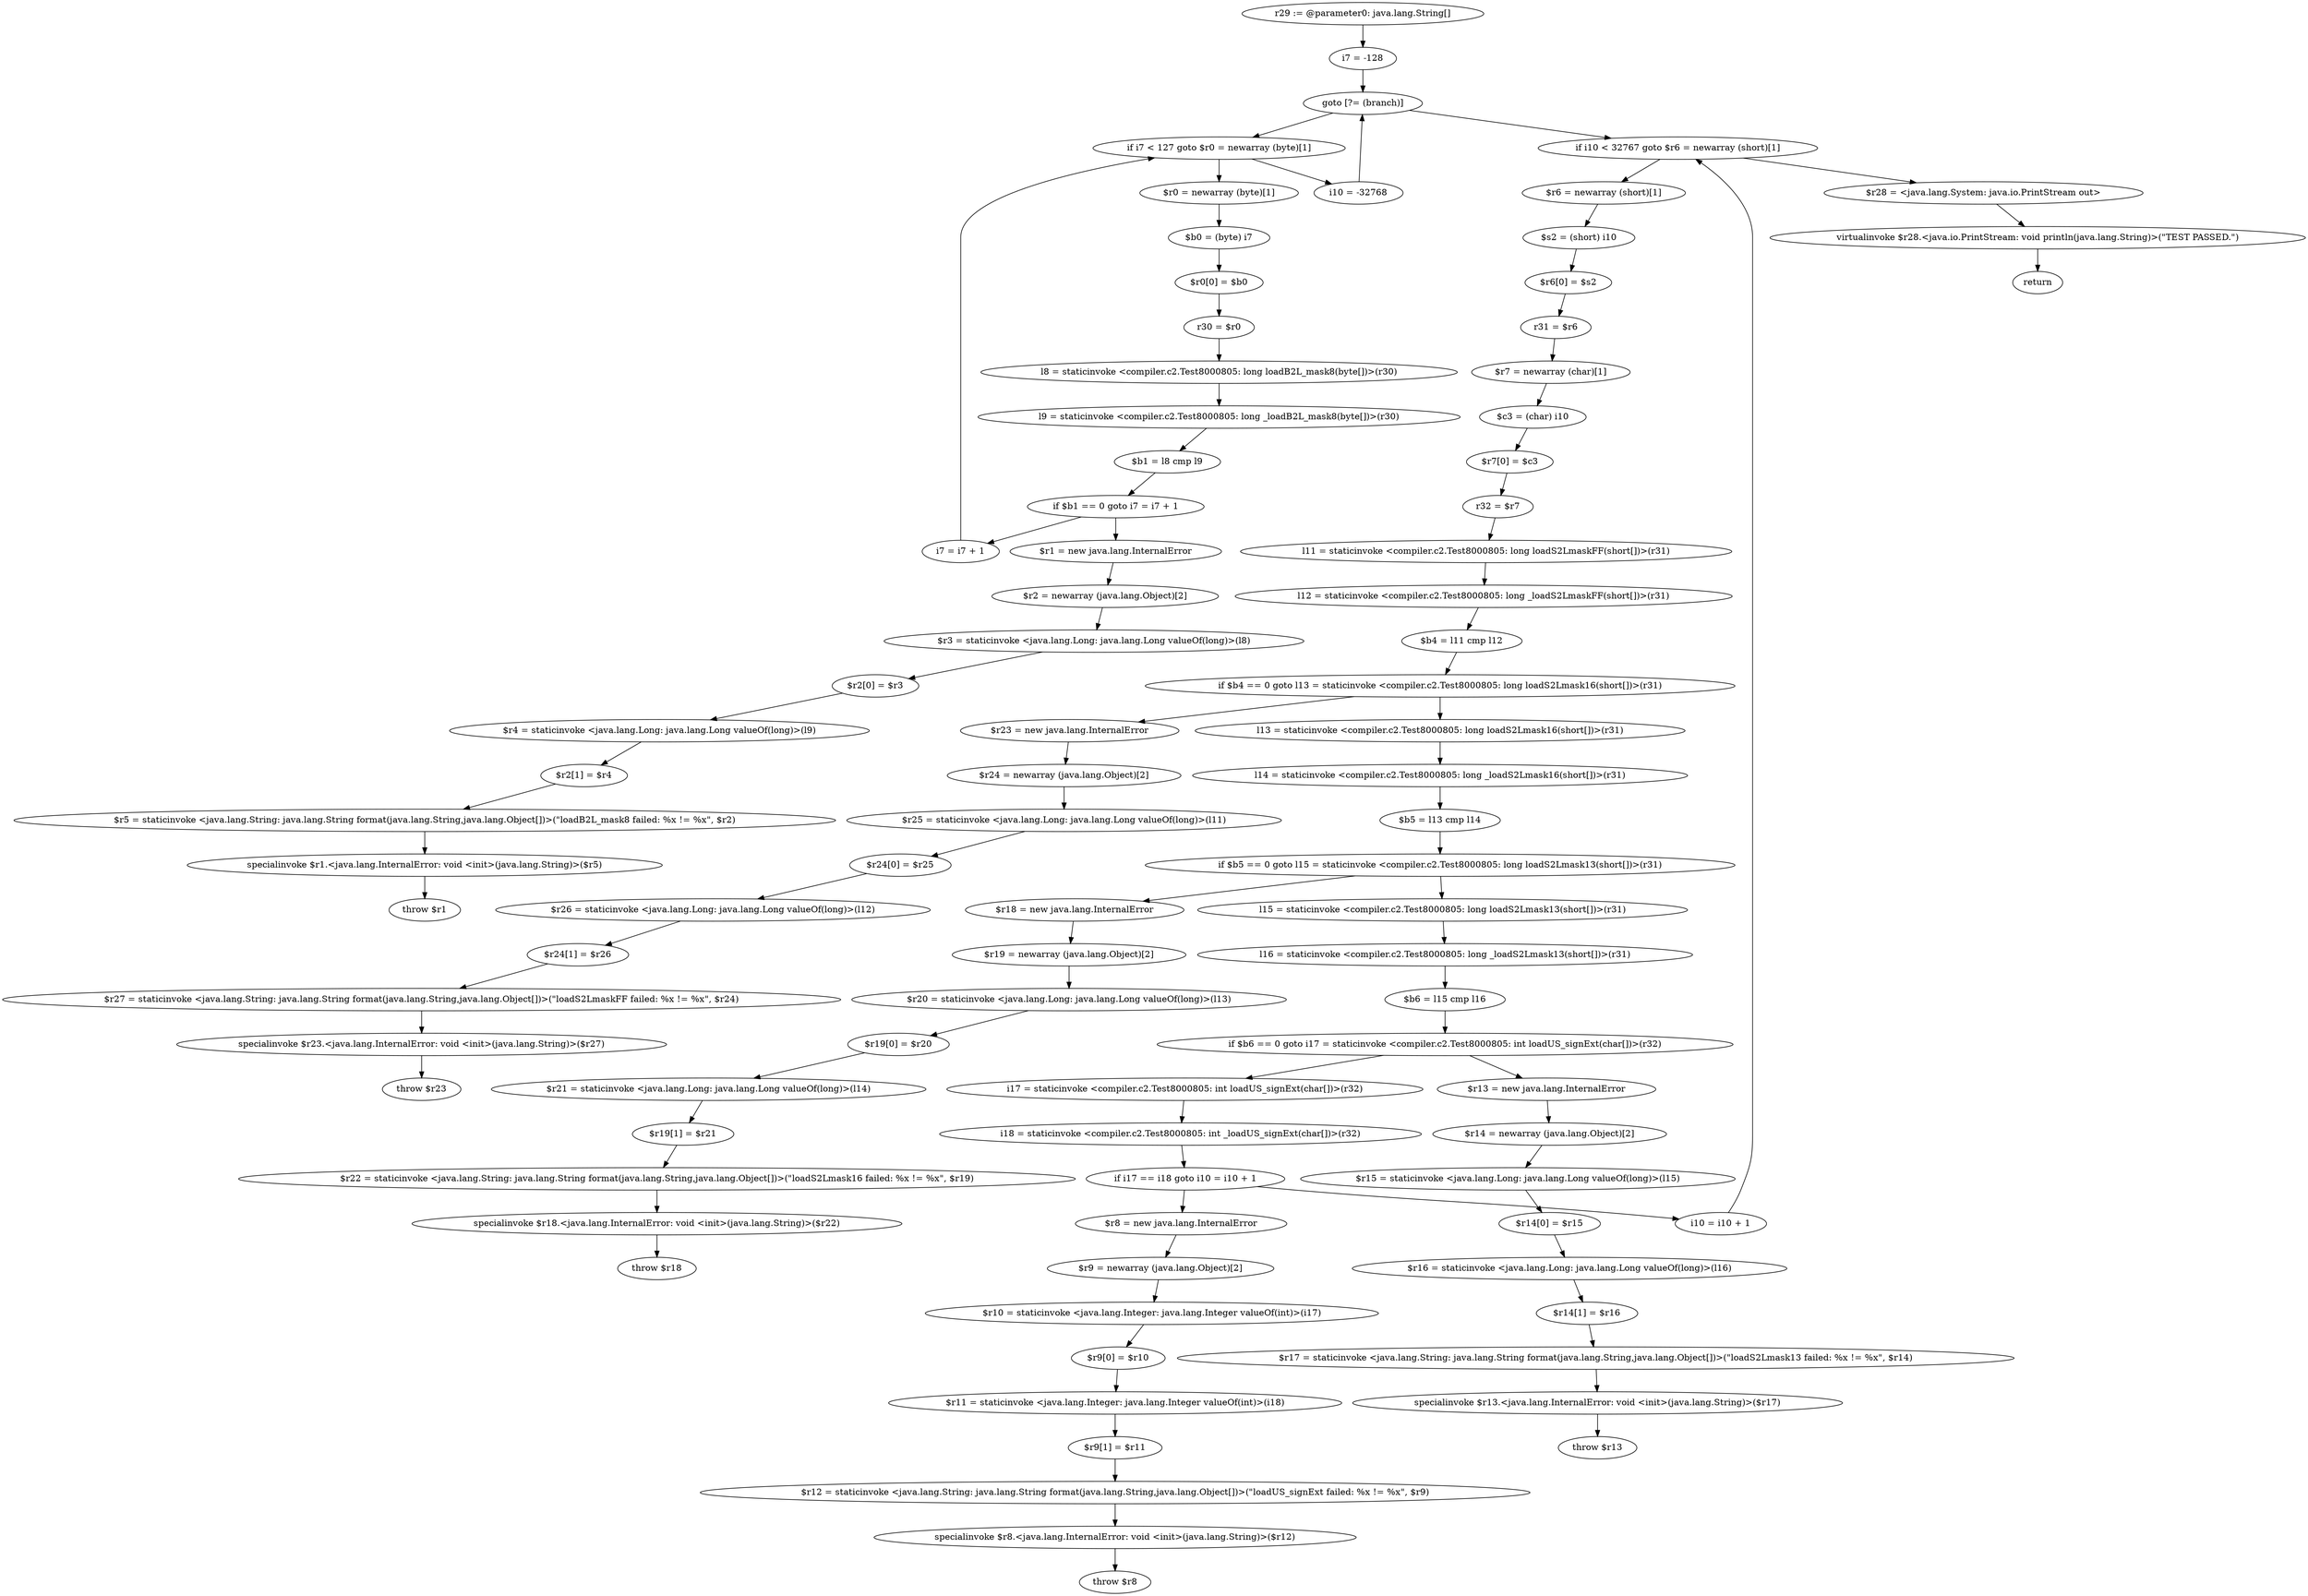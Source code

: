 digraph "unitGraph" {
    "r29 := @parameter0: java.lang.String[]"
    "i7 = -128"
    "goto [?= (branch)]"
    "$r0 = newarray (byte)[1]"
    "$b0 = (byte) i7"
    "$r0[0] = $b0"
    "r30 = $r0"
    "l8 = staticinvoke <compiler.c2.Test8000805: long loadB2L_mask8(byte[])>(r30)"
    "l9 = staticinvoke <compiler.c2.Test8000805: long _loadB2L_mask8(byte[])>(r30)"
    "$b1 = l8 cmp l9"
    "if $b1 == 0 goto i7 = i7 + 1"
    "$r1 = new java.lang.InternalError"
    "$r2 = newarray (java.lang.Object)[2]"
    "$r3 = staticinvoke <java.lang.Long: java.lang.Long valueOf(long)>(l8)"
    "$r2[0] = $r3"
    "$r4 = staticinvoke <java.lang.Long: java.lang.Long valueOf(long)>(l9)"
    "$r2[1] = $r4"
    "$r5 = staticinvoke <java.lang.String: java.lang.String format(java.lang.String,java.lang.Object[])>(\"loadB2L_mask8 failed: %x != %x\", $r2)"
    "specialinvoke $r1.<java.lang.InternalError: void <init>(java.lang.String)>($r5)"
    "throw $r1"
    "i7 = i7 + 1"
    "if i7 < 127 goto $r0 = newarray (byte)[1]"
    "i10 = -32768"
    "$r6 = newarray (short)[1]"
    "$s2 = (short) i10"
    "$r6[0] = $s2"
    "r31 = $r6"
    "$r7 = newarray (char)[1]"
    "$c3 = (char) i10"
    "$r7[0] = $c3"
    "r32 = $r7"
    "l11 = staticinvoke <compiler.c2.Test8000805: long loadS2LmaskFF(short[])>(r31)"
    "l12 = staticinvoke <compiler.c2.Test8000805: long _loadS2LmaskFF(short[])>(r31)"
    "$b4 = l11 cmp l12"
    "if $b4 == 0 goto l13 = staticinvoke <compiler.c2.Test8000805: long loadS2Lmask16(short[])>(r31)"
    "$r23 = new java.lang.InternalError"
    "$r24 = newarray (java.lang.Object)[2]"
    "$r25 = staticinvoke <java.lang.Long: java.lang.Long valueOf(long)>(l11)"
    "$r24[0] = $r25"
    "$r26 = staticinvoke <java.lang.Long: java.lang.Long valueOf(long)>(l12)"
    "$r24[1] = $r26"
    "$r27 = staticinvoke <java.lang.String: java.lang.String format(java.lang.String,java.lang.Object[])>(\"loadS2LmaskFF failed: %x != %x\", $r24)"
    "specialinvoke $r23.<java.lang.InternalError: void <init>(java.lang.String)>($r27)"
    "throw $r23"
    "l13 = staticinvoke <compiler.c2.Test8000805: long loadS2Lmask16(short[])>(r31)"
    "l14 = staticinvoke <compiler.c2.Test8000805: long _loadS2Lmask16(short[])>(r31)"
    "$b5 = l13 cmp l14"
    "if $b5 == 0 goto l15 = staticinvoke <compiler.c2.Test8000805: long loadS2Lmask13(short[])>(r31)"
    "$r18 = new java.lang.InternalError"
    "$r19 = newarray (java.lang.Object)[2]"
    "$r20 = staticinvoke <java.lang.Long: java.lang.Long valueOf(long)>(l13)"
    "$r19[0] = $r20"
    "$r21 = staticinvoke <java.lang.Long: java.lang.Long valueOf(long)>(l14)"
    "$r19[1] = $r21"
    "$r22 = staticinvoke <java.lang.String: java.lang.String format(java.lang.String,java.lang.Object[])>(\"loadS2Lmask16 failed: %x != %x\", $r19)"
    "specialinvoke $r18.<java.lang.InternalError: void <init>(java.lang.String)>($r22)"
    "throw $r18"
    "l15 = staticinvoke <compiler.c2.Test8000805: long loadS2Lmask13(short[])>(r31)"
    "l16 = staticinvoke <compiler.c2.Test8000805: long _loadS2Lmask13(short[])>(r31)"
    "$b6 = l15 cmp l16"
    "if $b6 == 0 goto i17 = staticinvoke <compiler.c2.Test8000805: int loadUS_signExt(char[])>(r32)"
    "$r13 = new java.lang.InternalError"
    "$r14 = newarray (java.lang.Object)[2]"
    "$r15 = staticinvoke <java.lang.Long: java.lang.Long valueOf(long)>(l15)"
    "$r14[0] = $r15"
    "$r16 = staticinvoke <java.lang.Long: java.lang.Long valueOf(long)>(l16)"
    "$r14[1] = $r16"
    "$r17 = staticinvoke <java.lang.String: java.lang.String format(java.lang.String,java.lang.Object[])>(\"loadS2Lmask13 failed: %x != %x\", $r14)"
    "specialinvoke $r13.<java.lang.InternalError: void <init>(java.lang.String)>($r17)"
    "throw $r13"
    "i17 = staticinvoke <compiler.c2.Test8000805: int loadUS_signExt(char[])>(r32)"
    "i18 = staticinvoke <compiler.c2.Test8000805: int _loadUS_signExt(char[])>(r32)"
    "if i17 == i18 goto i10 = i10 + 1"
    "$r8 = new java.lang.InternalError"
    "$r9 = newarray (java.lang.Object)[2]"
    "$r10 = staticinvoke <java.lang.Integer: java.lang.Integer valueOf(int)>(i17)"
    "$r9[0] = $r10"
    "$r11 = staticinvoke <java.lang.Integer: java.lang.Integer valueOf(int)>(i18)"
    "$r9[1] = $r11"
    "$r12 = staticinvoke <java.lang.String: java.lang.String format(java.lang.String,java.lang.Object[])>(\"loadUS_signExt failed: %x != %x\", $r9)"
    "specialinvoke $r8.<java.lang.InternalError: void <init>(java.lang.String)>($r12)"
    "throw $r8"
    "i10 = i10 + 1"
    "if i10 < 32767 goto $r6 = newarray (short)[1]"
    "$r28 = <java.lang.System: java.io.PrintStream out>"
    "virtualinvoke $r28.<java.io.PrintStream: void println(java.lang.String)>(\"TEST PASSED.\")"
    "return"
    "r29 := @parameter0: java.lang.String[]"->"i7 = -128";
    "i7 = -128"->"goto [?= (branch)]";
    "goto [?= (branch)]"->"if i7 < 127 goto $r0 = newarray (byte)[1]";
    "$r0 = newarray (byte)[1]"->"$b0 = (byte) i7";
    "$b0 = (byte) i7"->"$r0[0] = $b0";
    "$r0[0] = $b0"->"r30 = $r0";
    "r30 = $r0"->"l8 = staticinvoke <compiler.c2.Test8000805: long loadB2L_mask8(byte[])>(r30)";
    "l8 = staticinvoke <compiler.c2.Test8000805: long loadB2L_mask8(byte[])>(r30)"->"l9 = staticinvoke <compiler.c2.Test8000805: long _loadB2L_mask8(byte[])>(r30)";
    "l9 = staticinvoke <compiler.c2.Test8000805: long _loadB2L_mask8(byte[])>(r30)"->"$b1 = l8 cmp l9";
    "$b1 = l8 cmp l9"->"if $b1 == 0 goto i7 = i7 + 1";
    "if $b1 == 0 goto i7 = i7 + 1"->"$r1 = new java.lang.InternalError";
    "if $b1 == 0 goto i7 = i7 + 1"->"i7 = i7 + 1";
    "$r1 = new java.lang.InternalError"->"$r2 = newarray (java.lang.Object)[2]";
    "$r2 = newarray (java.lang.Object)[2]"->"$r3 = staticinvoke <java.lang.Long: java.lang.Long valueOf(long)>(l8)";
    "$r3 = staticinvoke <java.lang.Long: java.lang.Long valueOf(long)>(l8)"->"$r2[0] = $r3";
    "$r2[0] = $r3"->"$r4 = staticinvoke <java.lang.Long: java.lang.Long valueOf(long)>(l9)";
    "$r4 = staticinvoke <java.lang.Long: java.lang.Long valueOf(long)>(l9)"->"$r2[1] = $r4";
    "$r2[1] = $r4"->"$r5 = staticinvoke <java.lang.String: java.lang.String format(java.lang.String,java.lang.Object[])>(\"loadB2L_mask8 failed: %x != %x\", $r2)";
    "$r5 = staticinvoke <java.lang.String: java.lang.String format(java.lang.String,java.lang.Object[])>(\"loadB2L_mask8 failed: %x != %x\", $r2)"->"specialinvoke $r1.<java.lang.InternalError: void <init>(java.lang.String)>($r5)";
    "specialinvoke $r1.<java.lang.InternalError: void <init>(java.lang.String)>($r5)"->"throw $r1";
    "i7 = i7 + 1"->"if i7 < 127 goto $r0 = newarray (byte)[1]";
    "if i7 < 127 goto $r0 = newarray (byte)[1]"->"i10 = -32768";
    "if i7 < 127 goto $r0 = newarray (byte)[1]"->"$r0 = newarray (byte)[1]";
    "i10 = -32768"->"goto [?= (branch)]";
    "goto [?= (branch)]"->"if i10 < 32767 goto $r6 = newarray (short)[1]";
    "$r6 = newarray (short)[1]"->"$s2 = (short) i10";
    "$s2 = (short) i10"->"$r6[0] = $s2";
    "$r6[0] = $s2"->"r31 = $r6";
    "r31 = $r6"->"$r7 = newarray (char)[1]";
    "$r7 = newarray (char)[1]"->"$c3 = (char) i10";
    "$c3 = (char) i10"->"$r7[0] = $c3";
    "$r7[0] = $c3"->"r32 = $r7";
    "r32 = $r7"->"l11 = staticinvoke <compiler.c2.Test8000805: long loadS2LmaskFF(short[])>(r31)";
    "l11 = staticinvoke <compiler.c2.Test8000805: long loadS2LmaskFF(short[])>(r31)"->"l12 = staticinvoke <compiler.c2.Test8000805: long _loadS2LmaskFF(short[])>(r31)";
    "l12 = staticinvoke <compiler.c2.Test8000805: long _loadS2LmaskFF(short[])>(r31)"->"$b4 = l11 cmp l12";
    "$b4 = l11 cmp l12"->"if $b4 == 0 goto l13 = staticinvoke <compiler.c2.Test8000805: long loadS2Lmask16(short[])>(r31)";
    "if $b4 == 0 goto l13 = staticinvoke <compiler.c2.Test8000805: long loadS2Lmask16(short[])>(r31)"->"$r23 = new java.lang.InternalError";
    "if $b4 == 0 goto l13 = staticinvoke <compiler.c2.Test8000805: long loadS2Lmask16(short[])>(r31)"->"l13 = staticinvoke <compiler.c2.Test8000805: long loadS2Lmask16(short[])>(r31)";
    "$r23 = new java.lang.InternalError"->"$r24 = newarray (java.lang.Object)[2]";
    "$r24 = newarray (java.lang.Object)[2]"->"$r25 = staticinvoke <java.lang.Long: java.lang.Long valueOf(long)>(l11)";
    "$r25 = staticinvoke <java.lang.Long: java.lang.Long valueOf(long)>(l11)"->"$r24[0] = $r25";
    "$r24[0] = $r25"->"$r26 = staticinvoke <java.lang.Long: java.lang.Long valueOf(long)>(l12)";
    "$r26 = staticinvoke <java.lang.Long: java.lang.Long valueOf(long)>(l12)"->"$r24[1] = $r26";
    "$r24[1] = $r26"->"$r27 = staticinvoke <java.lang.String: java.lang.String format(java.lang.String,java.lang.Object[])>(\"loadS2LmaskFF failed: %x != %x\", $r24)";
    "$r27 = staticinvoke <java.lang.String: java.lang.String format(java.lang.String,java.lang.Object[])>(\"loadS2LmaskFF failed: %x != %x\", $r24)"->"specialinvoke $r23.<java.lang.InternalError: void <init>(java.lang.String)>($r27)";
    "specialinvoke $r23.<java.lang.InternalError: void <init>(java.lang.String)>($r27)"->"throw $r23";
    "l13 = staticinvoke <compiler.c2.Test8000805: long loadS2Lmask16(short[])>(r31)"->"l14 = staticinvoke <compiler.c2.Test8000805: long _loadS2Lmask16(short[])>(r31)";
    "l14 = staticinvoke <compiler.c2.Test8000805: long _loadS2Lmask16(short[])>(r31)"->"$b5 = l13 cmp l14";
    "$b5 = l13 cmp l14"->"if $b5 == 0 goto l15 = staticinvoke <compiler.c2.Test8000805: long loadS2Lmask13(short[])>(r31)";
    "if $b5 == 0 goto l15 = staticinvoke <compiler.c2.Test8000805: long loadS2Lmask13(short[])>(r31)"->"$r18 = new java.lang.InternalError";
    "if $b5 == 0 goto l15 = staticinvoke <compiler.c2.Test8000805: long loadS2Lmask13(short[])>(r31)"->"l15 = staticinvoke <compiler.c2.Test8000805: long loadS2Lmask13(short[])>(r31)";
    "$r18 = new java.lang.InternalError"->"$r19 = newarray (java.lang.Object)[2]";
    "$r19 = newarray (java.lang.Object)[2]"->"$r20 = staticinvoke <java.lang.Long: java.lang.Long valueOf(long)>(l13)";
    "$r20 = staticinvoke <java.lang.Long: java.lang.Long valueOf(long)>(l13)"->"$r19[0] = $r20";
    "$r19[0] = $r20"->"$r21 = staticinvoke <java.lang.Long: java.lang.Long valueOf(long)>(l14)";
    "$r21 = staticinvoke <java.lang.Long: java.lang.Long valueOf(long)>(l14)"->"$r19[1] = $r21";
    "$r19[1] = $r21"->"$r22 = staticinvoke <java.lang.String: java.lang.String format(java.lang.String,java.lang.Object[])>(\"loadS2Lmask16 failed: %x != %x\", $r19)";
    "$r22 = staticinvoke <java.lang.String: java.lang.String format(java.lang.String,java.lang.Object[])>(\"loadS2Lmask16 failed: %x != %x\", $r19)"->"specialinvoke $r18.<java.lang.InternalError: void <init>(java.lang.String)>($r22)";
    "specialinvoke $r18.<java.lang.InternalError: void <init>(java.lang.String)>($r22)"->"throw $r18";
    "l15 = staticinvoke <compiler.c2.Test8000805: long loadS2Lmask13(short[])>(r31)"->"l16 = staticinvoke <compiler.c2.Test8000805: long _loadS2Lmask13(short[])>(r31)";
    "l16 = staticinvoke <compiler.c2.Test8000805: long _loadS2Lmask13(short[])>(r31)"->"$b6 = l15 cmp l16";
    "$b6 = l15 cmp l16"->"if $b6 == 0 goto i17 = staticinvoke <compiler.c2.Test8000805: int loadUS_signExt(char[])>(r32)";
    "if $b6 == 0 goto i17 = staticinvoke <compiler.c2.Test8000805: int loadUS_signExt(char[])>(r32)"->"$r13 = new java.lang.InternalError";
    "if $b6 == 0 goto i17 = staticinvoke <compiler.c2.Test8000805: int loadUS_signExt(char[])>(r32)"->"i17 = staticinvoke <compiler.c2.Test8000805: int loadUS_signExt(char[])>(r32)";
    "$r13 = new java.lang.InternalError"->"$r14 = newarray (java.lang.Object)[2]";
    "$r14 = newarray (java.lang.Object)[2]"->"$r15 = staticinvoke <java.lang.Long: java.lang.Long valueOf(long)>(l15)";
    "$r15 = staticinvoke <java.lang.Long: java.lang.Long valueOf(long)>(l15)"->"$r14[0] = $r15";
    "$r14[0] = $r15"->"$r16 = staticinvoke <java.lang.Long: java.lang.Long valueOf(long)>(l16)";
    "$r16 = staticinvoke <java.lang.Long: java.lang.Long valueOf(long)>(l16)"->"$r14[1] = $r16";
    "$r14[1] = $r16"->"$r17 = staticinvoke <java.lang.String: java.lang.String format(java.lang.String,java.lang.Object[])>(\"loadS2Lmask13 failed: %x != %x\", $r14)";
    "$r17 = staticinvoke <java.lang.String: java.lang.String format(java.lang.String,java.lang.Object[])>(\"loadS2Lmask13 failed: %x != %x\", $r14)"->"specialinvoke $r13.<java.lang.InternalError: void <init>(java.lang.String)>($r17)";
    "specialinvoke $r13.<java.lang.InternalError: void <init>(java.lang.String)>($r17)"->"throw $r13";
    "i17 = staticinvoke <compiler.c2.Test8000805: int loadUS_signExt(char[])>(r32)"->"i18 = staticinvoke <compiler.c2.Test8000805: int _loadUS_signExt(char[])>(r32)";
    "i18 = staticinvoke <compiler.c2.Test8000805: int _loadUS_signExt(char[])>(r32)"->"if i17 == i18 goto i10 = i10 + 1";
    "if i17 == i18 goto i10 = i10 + 1"->"$r8 = new java.lang.InternalError";
    "if i17 == i18 goto i10 = i10 + 1"->"i10 = i10 + 1";
    "$r8 = new java.lang.InternalError"->"$r9 = newarray (java.lang.Object)[2]";
    "$r9 = newarray (java.lang.Object)[2]"->"$r10 = staticinvoke <java.lang.Integer: java.lang.Integer valueOf(int)>(i17)";
    "$r10 = staticinvoke <java.lang.Integer: java.lang.Integer valueOf(int)>(i17)"->"$r9[0] = $r10";
    "$r9[0] = $r10"->"$r11 = staticinvoke <java.lang.Integer: java.lang.Integer valueOf(int)>(i18)";
    "$r11 = staticinvoke <java.lang.Integer: java.lang.Integer valueOf(int)>(i18)"->"$r9[1] = $r11";
    "$r9[1] = $r11"->"$r12 = staticinvoke <java.lang.String: java.lang.String format(java.lang.String,java.lang.Object[])>(\"loadUS_signExt failed: %x != %x\", $r9)";
    "$r12 = staticinvoke <java.lang.String: java.lang.String format(java.lang.String,java.lang.Object[])>(\"loadUS_signExt failed: %x != %x\", $r9)"->"specialinvoke $r8.<java.lang.InternalError: void <init>(java.lang.String)>($r12)";
    "specialinvoke $r8.<java.lang.InternalError: void <init>(java.lang.String)>($r12)"->"throw $r8";
    "i10 = i10 + 1"->"if i10 < 32767 goto $r6 = newarray (short)[1]";
    "if i10 < 32767 goto $r6 = newarray (short)[1]"->"$r28 = <java.lang.System: java.io.PrintStream out>";
    "if i10 < 32767 goto $r6 = newarray (short)[1]"->"$r6 = newarray (short)[1]";
    "$r28 = <java.lang.System: java.io.PrintStream out>"->"virtualinvoke $r28.<java.io.PrintStream: void println(java.lang.String)>(\"TEST PASSED.\")";
    "virtualinvoke $r28.<java.io.PrintStream: void println(java.lang.String)>(\"TEST PASSED.\")"->"return";
}
